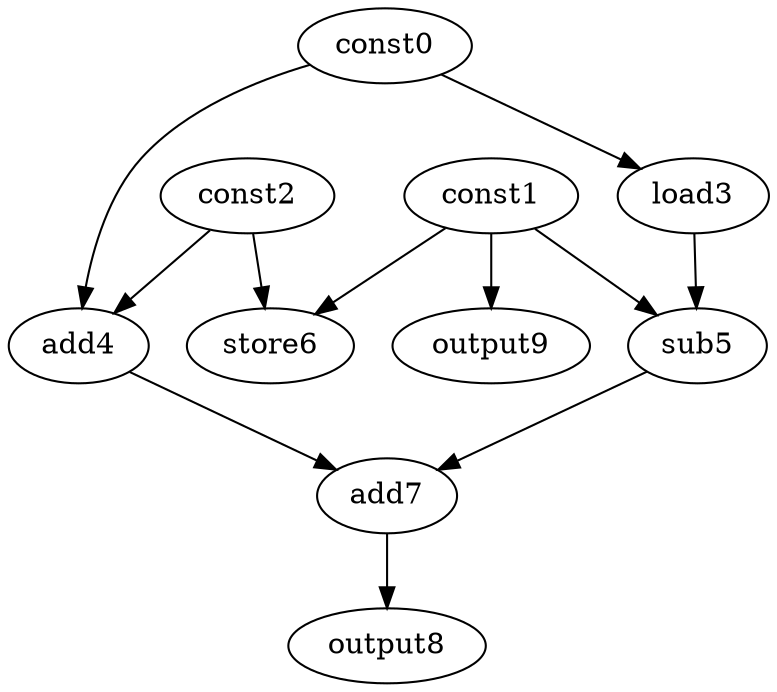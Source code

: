 digraph G { 
const0[opcode=const]; 
const1[opcode=const]; 
const2[opcode=const]; 
load3[opcode=load]; 
add4[opcode=add]; 
sub5[opcode=sub]; 
store6[opcode=store]; 
add7[opcode=add]; 
output8[opcode=output]; 
output9[opcode=output]; 
const0->load3[operand=0];
const0->add4[operand=0];
const2->add4[operand=1];
const1->store6[operand=0];
const2->store6[operand=1];
const1->output9[operand=0];
const1->sub5[operand=0];
load3->sub5[operand=1];
add4->add7[operand=0];
sub5->add7[operand=1];
add7->output8[operand=0];
}
